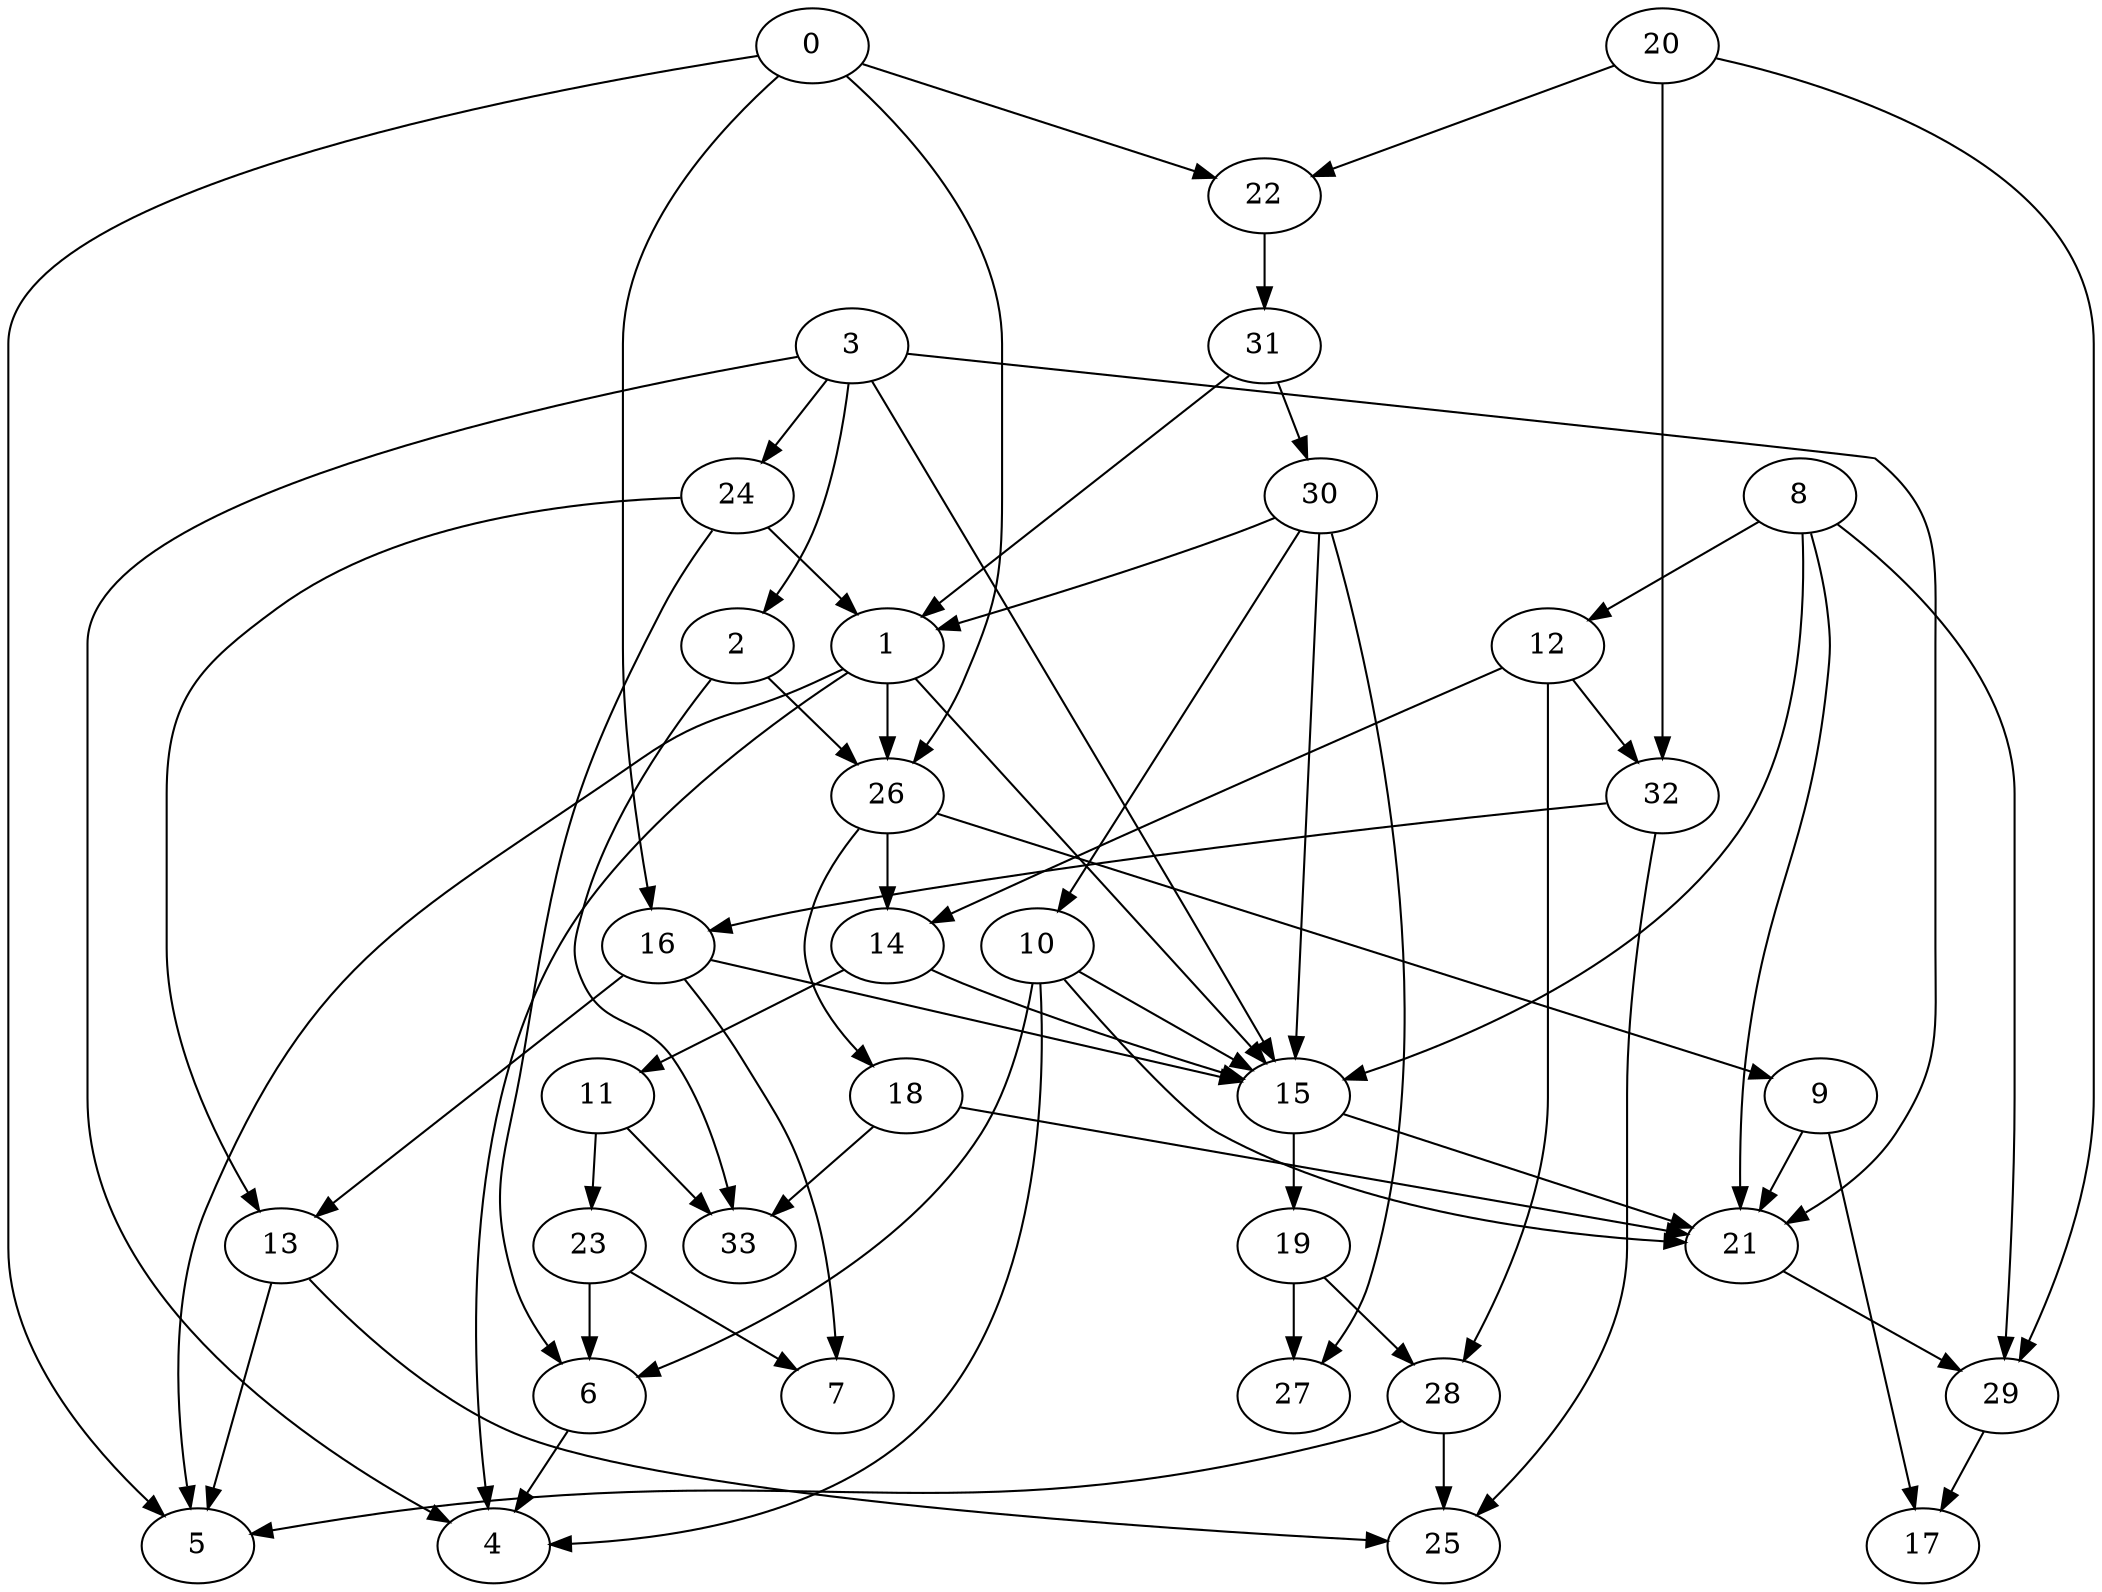 strict digraph  {
	0	 [pos="2.18323578031,0.000402271404889"];
	5	 [pos="2.480800081,10.0053315142"];
	0 -> 5;
	16	 [pos="2.0075116775,5.99748882482"];
	0 -> 16;
	22	 [pos="2.33403741168,1.00125541971"];
	0 -> 22;
	26	 [pos="1.7110039754,5.00185506756"];
	0 -> 26;
	1	 [pos="1.91596609178,4.00169542853"];
	4	 [pos="0.0,10.0050281269"];
	1 -> 4;
	1 -> 5;
	15	 [pos="1.82804888179,7.00243680497"];
	1 -> 15;
	1 -> 26;
	2	 [pos="1.23667046926,3.98965450436"];
	2 -> 26;
	33	 [pos="0.744186956799,8.00520350683"];
	2 -> 33;
	3	 [pos="0.882107469666,1.9994486106"];
	3 -> 2;
	3 -> 4;
	3 -> 15;
	21	 [pos="1.89260456081,8.00298162592"];
	3 -> 21;
	24	 [pos="2.53058367118,3.00101568962"];
	3 -> 24;
	6	 [pos="2.21982970822,9.00368841524"];
	6 -> 4;
	7	 [pos="1.88522589527,9.00365742573"];
	8	 [pos="2.18028415807,2.98206354374"];
	12	 [pos="2.19454120201,3.98938275622"];
	8 -> 12;
	8 -> 15;
	8 -> 21;
	29	 [pos="1.9741808702,9.00486275275"];
	8 -> 29;
	9	 [pos="1.49149026431,6.3651607077"];
	17	 [pos="1.36765330724,10.0074329345"];
	9 -> 17;
	9 -> 21;
	10	 [pos="1.56532364393,6.00231239954"];
	10 -> 4;
	10 -> 6;
	10 -> 15;
	10 -> 21;
	11	 [pos="0.881556225977,7.00265189932"];
	23	 [pos="1.41007764957,8.00312380329"];
	11 -> 23;
	11 -> 33;
	14	 [pos="1.90810292818,6.00202888282"];
	12 -> 14;
	28	 [pos="2.80524929546,9.00382287105"];
	12 -> 28;
	32	 [pos="3.06504307436,4.99199588266"];
	12 -> 32;
	13	 [pos="3.09141271174,7.04978011117"];
	13 -> 5;
	25	 [pos="3.24895947787,10.0055533929"];
	13 -> 25;
	14 -> 11;
	14 -> 15;
	19	 [pos="3.00691376488,8.00312047845"];
	15 -> 19;
	15 -> 21;
	16 -> 7;
	16 -> 13;
	16 -> 15;
	18	 [pos="0.978264818663,6.06540790526"];
	18 -> 21;
	18 -> 33;
	27	 [pos="3.19448712191,9.00772808728"];
	19 -> 27;
	19 -> 28;
	20	 [pos="2.398315423,0.0"];
	20 -> 22;
	20 -> 29;
	20 -> 32;
	21 -> 29;
	31	 [pos="2.35443156725,2.00149035858"];
	22 -> 31;
	23 -> 6;
	23 -> 7;
	24 -> 1;
	24 -> 6;
	24 -> 13;
	26 -> 9;
	26 -> 14;
	26 -> 18;
	28 -> 5;
	28 -> 25;
	29 -> 17;
	30	 [pos="1.9004799096,3.00167938376"];
	30 -> 1;
	30 -> 10;
	30 -> 15;
	30 -> 27;
	31 -> 1;
	31 -> 30;
	32 -> 16;
	32 -> 25;
}
